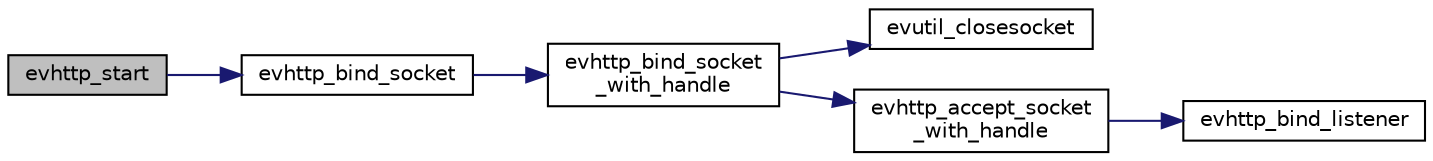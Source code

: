 digraph "evhttp_start"
{
 // LATEX_PDF_SIZE
  edge [fontname="Helvetica",fontsize="10",labelfontname="Helvetica",labelfontsize="10"];
  node [fontname="Helvetica",fontsize="10",shape=record];
  rankdir="LR";
  Node6 [label="evhttp_start",height=0.2,width=0.4,color="black", fillcolor="grey75", style="filled", fontcolor="black",tooltip=" "];
  Node6 -> Node7 [color="midnightblue",fontsize="10",style="solid",fontname="Helvetica"];
  Node7 [label="evhttp_bind_socket",height=0.2,width=0.4,color="black", fillcolor="white", style="filled",URL="$http_8h.html#a3431520b3bd31e957e93e519b2fe56a5",tooltip=" "];
  Node7 -> Node8 [color="midnightblue",fontsize="10",style="solid",fontname="Helvetica"];
  Node8 [label="evhttp_bind_socket\l_with_handle",height=0.2,width=0.4,color="black", fillcolor="white", style="filled",URL="$http_8h.html#a5cb57564c8af123b17e8330d2f104a1d",tooltip=" "];
  Node8 -> Node9 [color="midnightblue",fontsize="10",style="solid",fontname="Helvetica"];
  Node9 [label="evutil_closesocket",height=0.2,width=0.4,color="black", fillcolor="white", style="filled",URL="$util_8h.html#a5cfa6c13c62d17570a7d5f6d3541ff5b",tooltip=" "];
  Node8 -> Node10 [color="midnightblue",fontsize="10",style="solid",fontname="Helvetica"];
  Node10 [label="evhttp_accept_socket\l_with_handle",height=0.2,width=0.4,color="black", fillcolor="white", style="filled",URL="$http_8h.html#a68381a3b8dbab796bdcf44ef64a45a73",tooltip=" "];
  Node10 -> Node11 [color="midnightblue",fontsize="10",style="solid",fontname="Helvetica"];
  Node11 [label="evhttp_bind_listener",height=0.2,width=0.4,color="black", fillcolor="white", style="filled",URL="$http_8h.html#a18d321f8f459b7d6e1826b3e8c53c921",tooltip=" "];
}
